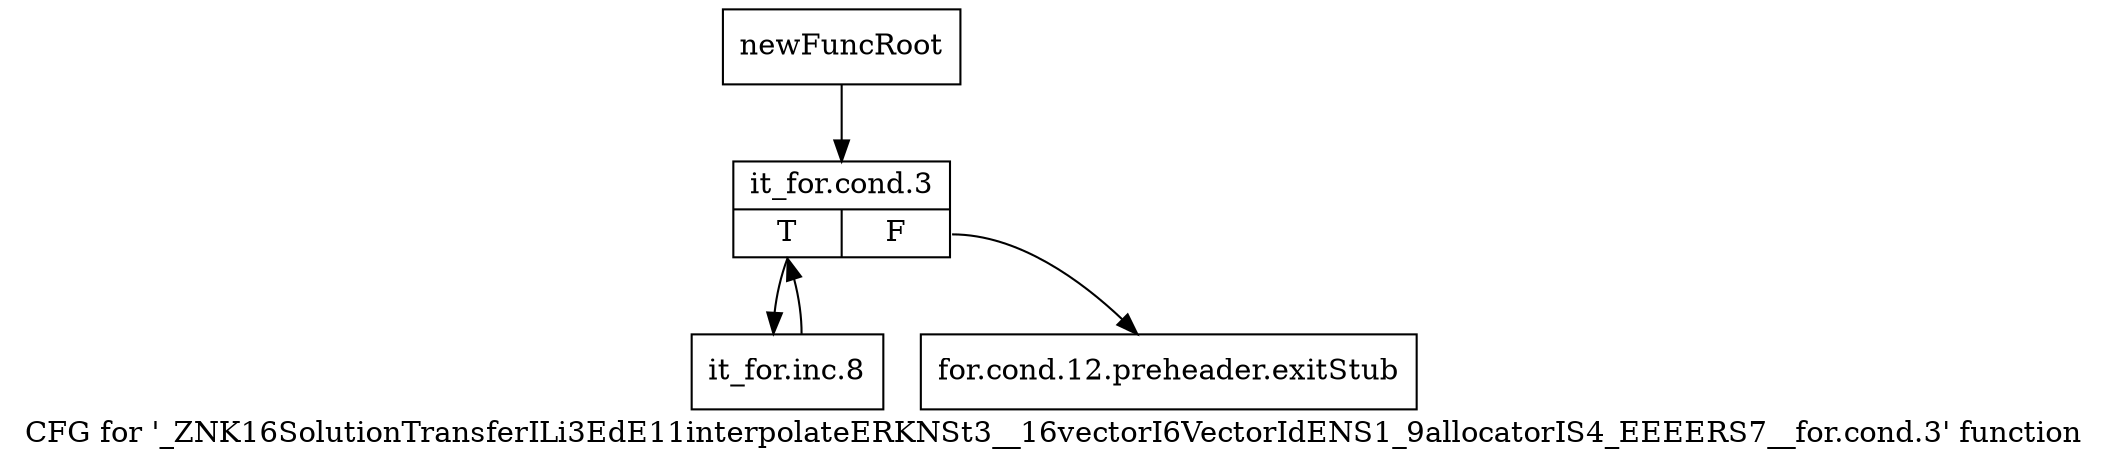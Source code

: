 digraph "CFG for '_ZNK16SolutionTransferILi3EdE11interpolateERKNSt3__16vectorI6VectorIdENS1_9allocatorIS4_EEEERS7__for.cond.3' function" {
	label="CFG for '_ZNK16SolutionTransferILi3EdE11interpolateERKNSt3__16vectorI6VectorIdENS1_9allocatorIS4_EEEERS7__for.cond.3' function";

	Node0x966f340 [shape=record,label="{newFuncRoot}"];
	Node0x966f340 -> Node0x966f780;
	Node0x966f390 [shape=record,label="{for.cond.12.preheader.exitStub}"];
	Node0x966f780 [shape=record,label="{it_for.cond.3|{<s0>T|<s1>F}}"];
	Node0x966f780:s0 -> Node0x966f7d0;
	Node0x966f780:s1 -> Node0x966f390;
	Node0x966f7d0 [shape=record,label="{it_for.inc.8}"];
	Node0x966f7d0 -> Node0x966f780;
}
